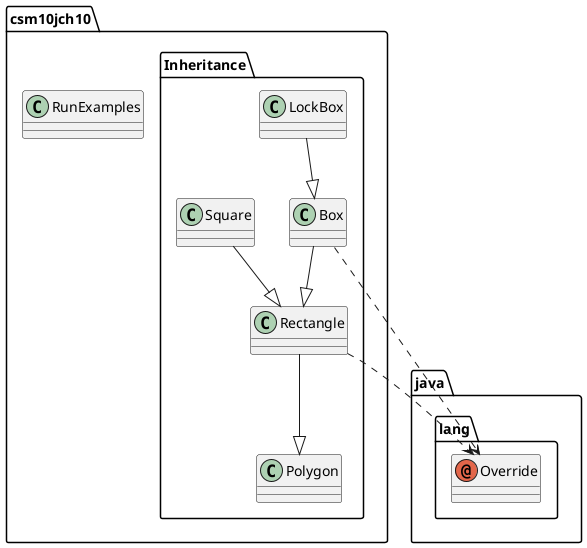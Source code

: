 @startuml
annotation java.lang.Override
class csm10jch10.Inheritance.Box
class csm10jch10.Inheritance.LockBox
class csm10jch10.Inheritance.Polygon
class csm10jch10.Inheritance.Rectangle
class csm10jch10.Inheritance.Square
class csm10jch10.RunExamples
csm10jch10.Inheritance.Box ..> java.lang.Override
csm10jch10.Inheritance.Box --|> csm10jch10.Inheritance.Rectangle
csm10jch10.Inheritance.LockBox --|> csm10jch10.Inheritance.Box
csm10jch10.Inheritance.Rectangle ..> java.lang.Override
csm10jch10.Inheritance.Rectangle --|> csm10jch10.Inheritance.Polygon
csm10jch10.Inheritance.Square --|> csm10jch10.Inheritance.Rectangle
@enduml